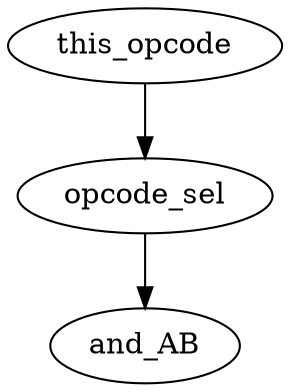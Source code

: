 strict digraph "" {
	opcode_sel	 [complexity=2,
		importance=0.0828631009675,
		rank=0.0414315504837];
	and_AB	 [complexity=0,
		importance=0.0361096921875,
		rank=0.0];
	opcode_sel -> and_AB;
	this_opcode	 [complexity=3,
		importance=1.3955690476,
		rank=0.465189682533];
	this_opcode -> opcode_sel;
}
